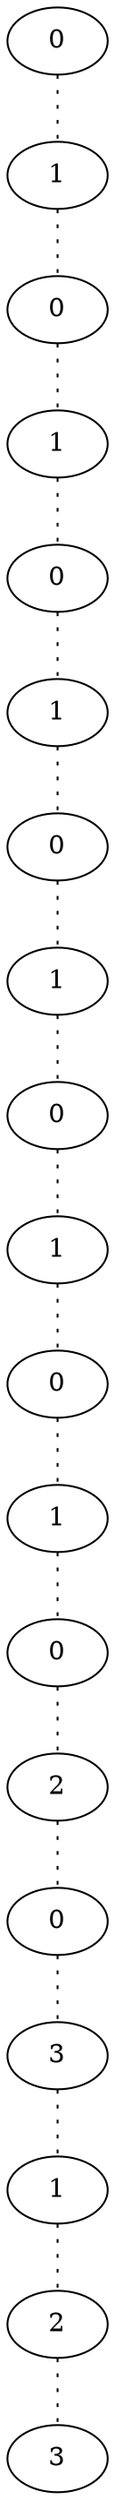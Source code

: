 graph {
a[label=0]
b[label=1]
c[label=0]
d[label=1]
e[label=0]
f[label=1]
g[label=0]
h[label=1]
i[label=0]
j[label=1]
k[label=0]
l[label=1]
m[label=0]
n[label=2]
o[label=0]
p[label=3]
q[label=1]
r[label=2]
s[label=3]
a -- b [style=dotted];
b -- c [style=dotted];
c -- d [style=dotted];
d -- e [style=dotted];
e -- f [style=dotted];
f -- g [style=dotted];
g -- h [style=dotted];
h -- i [style=dotted];
i -- j [style=dotted];
j -- k [style=dotted];
k -- l [style=dotted];
l -- m [style=dotted];
m -- n [style=dotted];
n -- o [style=dotted];
o -- p [style=dotted];
p -- q [style=dotted];
q -- r [style=dotted];
r -- s [style=dotted];
}
